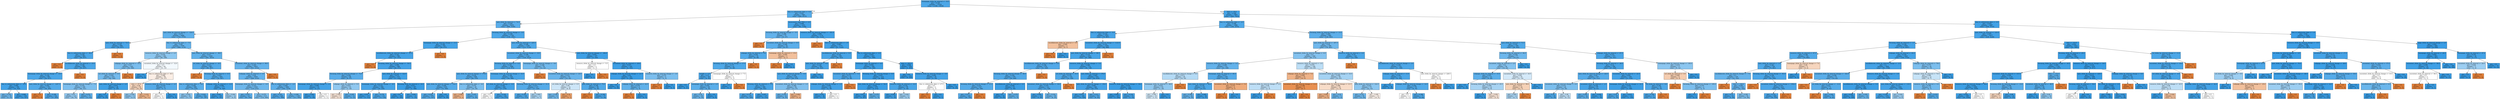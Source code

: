 digraph Tree {
node [shape=box, style="filled", color="black"] ;
0 [label="homepage_clicks_by_interval <= 19.5\ngini = 0.165\nsamples = 15324\nvalue = [1386, 13938]", fillcolor="#399de5e6"] ;
1 [label="due_vs_submission_date <= 0.5\ngini = 0.221\nsamples = 7461\nvalue = [946, 6515]", fillcolor="#399de5da"] ;
0 -> 1 [labeldistance=2.5, labelangle=45, headlabel="True"] ;
2 [label="quiz_clicks_by_interval <= 74.5\ngini = 0.244\nsamples = 6230\nvalue = [884, 5346]", fillcolor="#399de5d5"] ;
1 -> 2 ;
3 [label="quiz_clicks_by_interval_change <= -124.5\ngini = 0.271\nsamples = 4480\nvalue = [725, 3755]", fillcolor="#399de5ce"] ;
2 -> 3 ;
4 [label="quiz_clicks_by_interval <= 72.5\ngini = 0.155\nsamples = 696\nvalue = [59, 637]", fillcolor="#399de5e7"] ;
3 -> 4 ;
5 [label="due_vs_submission_date <= -84.0\ngini = 0.149\nsamples = 693\nvalue = [56, 637]", fillcolor="#399de5e9"] ;
4 -> 5 ;
6 [label="gini = 0.0\nsamples = 1\nvalue = [1, 0]", fillcolor="#e58139ff"] ;
5 -> 6 ;
7 [label="oucollaborate_clicks_by_interval <= 15.5\ngini = 0.146\nsamples = 692\nvalue = [55, 637]", fillcolor="#399de5e9"] ;
5 -> 7 ;
8 [label="homepage_clicks_by_interval_change <= -19.5\ngini = 0.144\nsamples = 691\nvalue = [54, 637]", fillcolor="#399de5e9"] ;
7 -> 8 ;
9 [label="due_vs_submission_date <= -12.5\ngini = 0.085\nsamples = 358\nvalue = [16, 342]", fillcolor="#399de5f3"] ;
8 -> 9 ;
10 [label="gini = 0.332\nsamples = 19\nvalue = [4, 15]", fillcolor="#399de5bb"] ;
9 -> 10 ;
11 [label="gini = 0.068\nsamples = 339\nvalue = [12, 327]", fillcolor="#399de5f6"] ;
9 -> 11 ;
12 [label="quiz_clicks_by_interval_change <= -1207.5\ngini = 0.202\nsamples = 333\nvalue = [38, 295]", fillcolor="#399de5de"] ;
8 -> 12 ;
13 [label="gini = 0.0\nsamples = 1\nvalue = [1, 0]", fillcolor="#e58139ff"] ;
12 -> 13 ;
14 [label="gini = 0.198\nsamples = 332\nvalue = [37, 295]", fillcolor="#399de5df"] ;
12 -> 14 ;
15 [label="gini = 0.0\nsamples = 1\nvalue = [1, 0]", fillcolor="#e58139ff"] ;
7 -> 15 ;
16 [label="gini = 0.0\nsamples = 3\nvalue = [3, 0]", fillcolor="#e58139ff"] ;
4 -> 16 ;
17 [label="due_vs_submission_date <= -7.5\ngini = 0.29\nsamples = 3784\nvalue = [666, 3118]", fillcolor="#399de5c9"] ;
3 -> 17 ;
18 [label="resource_clicks_by_interval_change <= 2.5\ngini = 0.419\nsamples = 284\nvalue = [85, 199]", fillcolor="#399de592"] ;
17 -> 18 ;
19 [label="subpage_clicks_by_interval <= 14.0\ngini = 0.37\nsamples = 220\nvalue = [54, 166]", fillcolor="#399de5ac"] ;
18 -> 19 ;
20 [label="url_clicks_by_interval <= 0.5\ngini = 0.352\nsamples = 215\nvalue = [49, 166]", fillcolor="#399de5b4"] ;
19 -> 20 ;
21 [label="homepage_clicks_by_interval_change <= -7.5\ngini = 0.379\nsamples = 189\nvalue = [48, 141]", fillcolor="#399de5a8"] ;
20 -> 21 ;
22 [label="gini = 0.43\nsamples = 115\nvalue = [36, 79]", fillcolor="#399de58b"] ;
21 -> 22 ;
23 [label="gini = 0.272\nsamples = 74\nvalue = [12, 62]", fillcolor="#399de5ce"] ;
21 -> 23 ;
24 [label="quiz_clicks_by_interval_change <= 2.5\ngini = 0.074\nsamples = 26\nvalue = [1, 25]", fillcolor="#399de5f5"] ;
20 -> 24 ;
25 [label="gini = 0.0\nsamples = 25\nvalue = [0, 25]", fillcolor="#399de5ff"] ;
24 -> 25 ;
26 [label="gini = 0.0\nsamples = 1\nvalue = [1, 0]", fillcolor="#e58139ff"] ;
24 -> 26 ;
27 [label="gini = 0.0\nsamples = 5\nvalue = [5, 0]", fillcolor="#e58139ff"] ;
19 -> 27 ;
28 [label="oucontent_clicks_by_interval_change <= -12.0\ngini = 0.5\nsamples = 64\nvalue = [31, 33]", fillcolor="#399de50f"] ;
18 -> 28 ;
29 [label="gini = 0.0\nsamples = 6\nvalue = [0, 6]", fillcolor="#399de5ff"] ;
28 -> 29 ;
30 [label="due_vs_submission_date <= -8.5\ngini = 0.498\nsamples = 58\nvalue = [31, 27]", fillcolor="#e5813921"] ;
28 -> 30 ;
31 [label="date <= 67.0\ngini = 0.48\nsamples = 50\nvalue = [30, 20]", fillcolor="#e5813955"] ;
30 -> 31 ;
32 [label="gini = 0.426\nsamples = 13\nvalue = [4, 9]", fillcolor="#399de58e"] ;
31 -> 32 ;
33 [label="gini = 0.418\nsamples = 37\nvalue = [26, 11]", fillcolor="#e5813993"] ;
31 -> 33 ;
34 [label="resource_clicks_by_interval_change <= 4.5\ngini = 0.219\nsamples = 8\nvalue = [1, 7]", fillcolor="#399de5db"] ;
30 -> 34 ;
35 [label="gini = 0.5\nsamples = 2\nvalue = [1, 1]", fillcolor="#e5813900"] ;
34 -> 35 ;
36 [label="gini = 0.0\nsamples = 6\nvalue = [0, 6]", fillcolor="#399de5ff"] ;
34 -> 36 ;
37 [label="quiz_clicks_by_interval_change <= -68.5\ngini = 0.277\nsamples = 3500\nvalue = [581, 2919]", fillcolor="#399de5cc"] ;
17 -> 37 ;
38 [label="url_clicks_by_interval_change <= -8.5\ngini = 0.211\nsamples = 667\nvalue = [80, 587]", fillcolor="#399de5dc"] ;
37 -> 38 ;
39 [label="gini = 0.0\nsamples = 2\nvalue = [2, 0]", fillcolor="#e58139ff"] ;
38 -> 39 ;
40 [label="forumng_clicks_by_interval <= 6.5\ngini = 0.207\nsamples = 665\nvalue = [78, 587]", fillcolor="#399de5dd"] ;
38 -> 40 ;
41 [label="due_vs_submission_date <= -6.5\ngini = 0.246\nsamples = 488\nvalue = [70, 418]", fillcolor="#399de5d4"] ;
40 -> 41 ;
42 [label="gini = 0.416\nsamples = 44\nvalue = [13, 31]", fillcolor="#399de594"] ;
41 -> 42 ;
43 [label="gini = 0.224\nsamples = 444\nvalue = [57, 387]", fillcolor="#399de5d9"] ;
41 -> 43 ;
44 [label="subpage_clicks_by_interval <= 13.5\ngini = 0.086\nsamples = 177\nvalue = [8, 169]", fillcolor="#399de5f3"] ;
40 -> 44 ;
45 [label="gini = 0.047\nsamples = 165\nvalue = [4, 161]", fillcolor="#399de5f9"] ;
44 -> 45 ;
46 [label="gini = 0.444\nsamples = 12\nvalue = [4, 8]", fillcolor="#399de57f"] ;
44 -> 46 ;
47 [label="oucontent_clicks_by_interval_change <= 99.5\ngini = 0.291\nsamples = 2833\nvalue = [501, 2332]", fillcolor="#399de5c8"] ;
37 -> 47 ;
48 [label="subpage_clicks_by_interval <= 3.5\ngini = 0.29\nsamples = 2830\nvalue = [498, 2332]", fillcolor="#399de5c9"] ;
47 -> 48 ;
49 [label="homepage_clicks_by_interval_change <= -6.5\ngini = 0.331\nsamples = 1030\nvalue = [216, 814]", fillcolor="#399de5bb"] ;
48 -> 49 ;
50 [label="gini = 0.257\nsamples = 417\nvalue = [63, 354]", fillcolor="#399de5d2"] ;
49 -> 50 ;
51 [label="gini = 0.375\nsamples = 613\nvalue = [153, 460]", fillcolor="#399de5aa"] ;
49 -> 51 ;
52 [label="due_vs_submission_date <= -2.5\ngini = 0.264\nsamples = 1800\nvalue = [282, 1518]", fillcolor="#399de5d0"] ;
48 -> 52 ;
53 [label="gini = 0.197\nsamples = 640\nvalue = [71, 569]", fillcolor="#399de5df"] ;
52 -> 53 ;
54 [label="gini = 0.298\nsamples = 1160\nvalue = [211, 949]", fillcolor="#399de5c6"] ;
52 -> 54 ;
55 [label="gini = 0.0\nsamples = 3\nvalue = [3, 0]", fillcolor="#e58139ff"] ;
47 -> 55 ;
56 [label="forumng_clicks_by_interval_change <= -3.5\ngini = 0.165\nsamples = 1750\nvalue = [159, 1591]", fillcolor="#399de5e6"] ;
2 -> 56 ;
57 [label="homepage_clicks_by_interval_change <= 13.5\ngini = 0.106\nsamples = 501\nvalue = [28, 473]", fillcolor="#399de5f0"] ;
56 -> 57 ;
58 [label="oucollaborate_clicks_by_interval_change <= -21.5\ngini = 0.102\nsamples = 500\nvalue = [27, 473]", fillcolor="#399de5f0"] ;
57 -> 58 ;
59 [label="gini = 0.0\nsamples = 1\nvalue = [1, 0]", fillcolor="#e58139ff"] ;
58 -> 59 ;
60 [label="forumng_clicks_by_interval_change <= -54.5\ngini = 0.099\nsamples = 499\nvalue = [26, 473]", fillcolor="#399de5f1"] ;
58 -> 60 ;
61 [label="forumng_clicks_by_interval_change <= -72.5\ngini = 0.236\nsamples = 66\nvalue = [9, 57]", fillcolor="#399de5d7"] ;
60 -> 61 ;
62 [label="homepage_clicks_by_interval_change <= 3.5\ngini = 0.089\nsamples = 43\nvalue = [2, 41]", fillcolor="#399de5f3"] ;
61 -> 62 ;
63 [label="gini = 0.048\nsamples = 41\nvalue = [1, 40]", fillcolor="#399de5f9"] ;
62 -> 63 ;
64 [label="gini = 0.5\nsamples = 2\nvalue = [1, 1]", fillcolor="#e5813900"] ;
62 -> 64 ;
65 [label="subpage_clicks_by_interval <= 5.5\ngini = 0.423\nsamples = 23\nvalue = [7, 16]", fillcolor="#399de58f"] ;
61 -> 65 ;
66 [label="gini = 0.494\nsamples = 9\nvalue = [5, 4]", fillcolor="#e5813933"] ;
65 -> 66 ;
67 [label="gini = 0.245\nsamples = 14\nvalue = [2, 12]", fillcolor="#399de5d4"] ;
65 -> 67 ;
68 [label="quiz_clicks_by_interval <= 122.5\ngini = 0.075\nsamples = 433\nvalue = [17, 416]", fillcolor="#399de5f5"] ;
60 -> 68 ;
69 [label="homepage_clicks_by_interval_change <= -8.5\ngini = 0.122\nsamples = 246\nvalue = [16, 230]", fillcolor="#399de5ed"] ;
68 -> 69 ;
70 [label="gini = 0.051\nsamples = 115\nvalue = [3, 112]", fillcolor="#399de5f8"] ;
69 -> 70 ;
71 [label="gini = 0.179\nsamples = 131\nvalue = [13, 118]", fillcolor="#399de5e3"] ;
69 -> 71 ;
72 [label="forumng_clicks_by_interval <= 10.5\ngini = 0.011\nsamples = 187\nvalue = [1, 186]", fillcolor="#399de5fe"] ;
68 -> 72 ;
73 [label="gini = 0.0\nsamples = 164\nvalue = [0, 164]", fillcolor="#399de5ff"] ;
72 -> 73 ;
74 [label="gini = 0.083\nsamples = 23\nvalue = [1, 22]", fillcolor="#399de5f3"] ;
72 -> 74 ;
75 [label="gini = 0.0\nsamples = 1\nvalue = [1, 0]", fillcolor="#e58139ff"] ;
57 -> 75 ;
76 [label="quiz_clicks_by_interval <= 225.5\ngini = 0.188\nsamples = 1249\nvalue = [131, 1118]", fillcolor="#399de5e1"] ;
56 -> 76 ;
77 [label="oucontent_clicks_by_interval_change <= 18.5\ngini = 0.199\nsamples = 1142\nvalue = [128, 1014]", fillcolor="#399de5df"] ;
76 -> 77 ;
78 [label="forumng_clicks_by_interval <= 0.5\ngini = 0.191\nsamples = 1088\nvalue = [116, 972]", fillcolor="#399de5e1"] ;
77 -> 78 ;
79 [label="quiz_clicks_by_interval_change <= 179.0\ngini = 0.218\nsamples = 658\nvalue = [82, 576]", fillcolor="#399de5db"] ;
78 -> 79 ;
80 [label="quiz_clicks_by_interval_change <= 154.5\ngini = 0.206\nsamples = 618\nvalue = [72, 546]", fillcolor="#399de5dd"] ;
79 -> 80 ;
81 [label="gini = 0.218\nsamples = 579\nvalue = [72, 507]", fillcolor="#399de5db"] ;
80 -> 81 ;
82 [label="gini = 0.0\nsamples = 39\nvalue = [0, 39]", fillcolor="#399de5ff"] ;
80 -> 82 ;
83 [label="due_vs_submission_date <= -4.0\ngini = 0.375\nsamples = 40\nvalue = [10, 30]", fillcolor="#399de5aa"] ;
79 -> 83 ;
84 [label="gini = 0.408\nsamples = 7\nvalue = [5, 2]", fillcolor="#e5813999"] ;
83 -> 84 ;
85 [label="gini = 0.257\nsamples = 33\nvalue = [5, 28]", fillcolor="#399de5d1"] ;
83 -> 85 ;
86 [label="homepage_clicks_by_interval_change <= 14.5\ngini = 0.146\nsamples = 430\nvalue = [34, 396]", fillcolor="#399de5e9"] ;
78 -> 86 ;
87 [label="url_clicks_by_interval_change <= -8.5\ngini = 0.109\nsamples = 293\nvalue = [17, 276]", fillcolor="#399de5ef"] ;
86 -> 87 ;
88 [label="gini = 0.5\nsamples = 2\nvalue = [1, 1]", fillcolor="#e5813900"] ;
87 -> 88 ;
89 [label="gini = 0.104\nsamples = 291\nvalue = [16, 275]", fillcolor="#399de5f0"] ;
87 -> 89 ;
90 [label="forumng_clicks_by_interval_change <= 31.5\ngini = 0.217\nsamples = 137\nvalue = [17, 120]", fillcolor="#399de5db"] ;
86 -> 90 ;
91 [label="gini = 0.185\nsamples = 126\nvalue = [13, 113]", fillcolor="#399de5e2"] ;
90 -> 91 ;
92 [label="gini = 0.463\nsamples = 11\nvalue = [4, 7]", fillcolor="#399de56d"] ;
90 -> 92 ;
93 [label="homepage_clicks_by_interval_change <= -9.0\ngini = 0.346\nsamples = 54\nvalue = [12, 42]", fillcolor="#399de5b6"] ;
77 -> 93 ;
94 [label="gini = 0.0\nsamples = 2\nvalue = [2, 0]", fillcolor="#e58139ff"] ;
93 -> 94 ;
95 [label="oucontent_clicks_by_interval_change <= 24.5\ngini = 0.311\nsamples = 52\nvalue = [10, 42]", fillcolor="#399de5c2"] ;
93 -> 95 ;
96 [label="url_clicks_by_interval_change <= 0.5\ngini = 0.49\nsamples = 14\nvalue = [6, 8]", fillcolor="#399de540"] ;
95 -> 96 ;
97 [label="gini = 0.346\nsamples = 9\nvalue = [2, 7]", fillcolor="#399de5b6"] ;
96 -> 97 ;
98 [label="gini = 0.32\nsamples = 5\nvalue = [4, 1]", fillcolor="#e58139bf"] ;
96 -> 98 ;
99 [label="quiz_clicks_by_interval <= 75.5\ngini = 0.188\nsamples = 38\nvalue = [4, 34]", fillcolor="#399de5e1"] ;
95 -> 99 ;
100 [label="gini = 0.0\nsamples = 1\nvalue = [1, 0]", fillcolor="#e58139ff"] ;
99 -> 100 ;
101 [label="gini = 0.149\nsamples = 37\nvalue = [3, 34]", fillcolor="#399de5e9"] ;
99 -> 101 ;
102 [label="quiz_clicks_by_interval_change <= -184.0\ngini = 0.055\nsamples = 107\nvalue = [3, 104]", fillcolor="#399de5f8"] ;
76 -> 102 ;
103 [label="resource_clicks_by_interval_change <= -5.5\ngini = 0.5\nsamples = 2\nvalue = [1, 1]", fillcolor="#e5813900"] ;
102 -> 103 ;
104 [label="gini = 0.0\nsamples = 1\nvalue = [0, 1]", fillcolor="#399de5ff"] ;
103 -> 104 ;
105 [label="gini = 0.0\nsamples = 1\nvalue = [1, 0]", fillcolor="#e58139ff"] ;
103 -> 105 ;
106 [label="oucontent_clicks_by_interval <= 29.0\ngini = 0.037\nsamples = 105\nvalue = [2, 103]", fillcolor="#399de5fa"] ;
102 -> 106 ;
107 [label="subpage_clicks_by_interval_change <= 21.5\ngini = 0.02\nsamples = 101\nvalue = [1, 100]", fillcolor="#399de5fc"] ;
106 -> 107 ;
108 [label="gini = 0.0\nsamples = 95\nvalue = [0, 95]", fillcolor="#399de5ff"] ;
107 -> 108 ;
109 [label="subpage_clicks_by_interval <= 22.5\ngini = 0.278\nsamples = 6\nvalue = [1, 5]", fillcolor="#399de5cc"] ;
107 -> 109 ;
110 [label="gini = 0.0\nsamples = 1\nvalue = [1, 0]", fillcolor="#e58139ff"] ;
109 -> 110 ;
111 [label="gini = 0.0\nsamples = 5\nvalue = [0, 5]", fillcolor="#399de5ff"] ;
109 -> 111 ;
112 [label="resource_clicks_by_interval_change <= -1.0\ngini = 0.375\nsamples = 4\nvalue = [1, 3]", fillcolor="#399de5aa"] ;
106 -> 112 ;
113 [label="gini = 0.0\nsamples = 1\nvalue = [1, 0]", fillcolor="#e58139ff"] ;
112 -> 113 ;
114 [label="gini = 0.0\nsamples = 3\nvalue = [0, 3]", fillcolor="#399de5ff"] ;
112 -> 114 ;
115 [label="assessment_type_TMA <= 0.5\ngini = 0.096\nsamples = 1231\nvalue = [62, 1169]", fillcolor="#399de5f1"] ;
1 -> 115 ;
116 [label="forumng_clicks_by_interval_change <= -5.5\ngini = 0.289\nsamples = 57\nvalue = [10, 47]", fillcolor="#399de5c9"] ;
115 -> 116 ;
117 [label="gini = 0.0\nsamples = 2\nvalue = [2, 0]", fillcolor="#e58139ff"] ;
116 -> 117 ;
118 [label="oucontent_clicks_by_interval_change <= 9.5\ngini = 0.249\nsamples = 55\nvalue = [8, 47]", fillcolor="#399de5d4"] ;
116 -> 118 ;
119 [label="subpage_clicks_by_interval <= 9.5\ngini = 0.204\nsamples = 52\nvalue = [6, 46]", fillcolor="#399de5de"] ;
118 -> 119 ;
120 [label="forumng_clicks_by_interval_change <= 17.5\ngini = 0.177\nsamples = 51\nvalue = [5, 46]", fillcolor="#399de5e3"] ;
119 -> 120 ;
121 [label="weight <= 4.5\ngini = 0.15\nsamples = 49\nvalue = [4, 45]", fillcolor="#399de5e8"] ;
120 -> 121 ;
122 [label="gini = 0.0\nsamples = 21\nvalue = [0, 21]", fillcolor="#399de5ff"] ;
121 -> 122 ;
123 [label="homepage_clicks_by_interval <= 2.5\ngini = 0.245\nsamples = 28\nvalue = [4, 24]", fillcolor="#399de5d4"] ;
121 -> 123 ;
124 [label="gini = 0.32\nsamples = 20\nvalue = [4, 16]", fillcolor="#399de5bf"] ;
123 -> 124 ;
125 [label="gini = 0.0\nsamples = 8\nvalue = [0, 8]", fillcolor="#399de5ff"] ;
123 -> 125 ;
126 [label="homepage_clicks_by_interval_change <= 7.5\ngini = 0.5\nsamples = 2\nvalue = [1, 1]", fillcolor="#e5813900"] ;
120 -> 126 ;
127 [label="gini = 0.0\nsamples = 1\nvalue = [0, 1]", fillcolor="#399de5ff"] ;
126 -> 127 ;
128 [label="gini = 0.0\nsamples = 1\nvalue = [1, 0]", fillcolor="#e58139ff"] ;
126 -> 128 ;
129 [label="gini = 0.0\nsamples = 1\nvalue = [1, 0]", fillcolor="#e58139ff"] ;
119 -> 129 ;
130 [label="homepage_clicks_by_interval <= 15.0\ngini = 0.444\nsamples = 3\nvalue = [2, 1]", fillcolor="#e581397f"] ;
118 -> 130 ;
131 [label="gini = 0.0\nsamples = 2\nvalue = [2, 0]", fillcolor="#e58139ff"] ;
130 -> 131 ;
132 [label="gini = 0.0\nsamples = 1\nvalue = [0, 1]", fillcolor="#399de5ff"] ;
130 -> 132 ;
133 [label="resource_clicks_by_interval_change <= -101.0\ngini = 0.085\nsamples = 1174\nvalue = [52, 1122]", fillcolor="#399de5f3"] ;
115 -> 133 ;
134 [label="gini = 0.0\nsamples = 1\nvalue = [1, 0]", fillcolor="#e58139ff"] ;
133 -> 134 ;
135 [label="due_vs_submission_date <= 1.5\ngini = 0.083\nsamples = 1173\nvalue = [51, 1122]", fillcolor="#399de5f3"] ;
133 -> 135 ;
136 [label="oucollaborate_clicks_by_interval <= 9.5\ngini = 0.132\nsamples = 563\nvalue = [40, 523]", fillcolor="#399de5eb"] ;
135 -> 136 ;
137 [label="quiz_clicks_by_interval <= 8.5\ngini = 0.129\nsamples = 562\nvalue = [39, 523]", fillcolor="#399de5ec"] ;
136 -> 137 ;
138 [label="quiz_clicks_by_interval_change <= -0.5\ngini = 0.169\nsamples = 418\nvalue = [39, 379]", fillcolor="#399de5e5"] ;
137 -> 138 ;
139 [label="forumng_clicks_by_interval <= 3.5\ngini = 0.131\nsamples = 368\nvalue = [26, 342]", fillcolor="#399de5ec"] ;
138 -> 139 ;
140 [label="gini = 0.172\nsamples = 231\nvalue = [22, 209]", fillcolor="#399de5e4"] ;
139 -> 140 ;
141 [label="gini = 0.057\nsamples = 137\nvalue = [4, 133]", fillcolor="#399de5f7"] ;
139 -> 141 ;
142 [label="oucontent_clicks_by_interval_change <= 1.0\ngini = 0.385\nsamples = 50\nvalue = [13, 37]", fillcolor="#399de5a5"] ;
138 -> 142 ;
143 [label="gini = 0.303\nsamples = 43\nvalue = [8, 35]", fillcolor="#399de5c5"] ;
142 -> 143 ;
144 [label="gini = 0.408\nsamples = 7\nvalue = [5, 2]", fillcolor="#e5813999"] ;
142 -> 144 ;
145 [label="gini = 0.0\nsamples = 144\nvalue = [0, 144]", fillcolor="#399de5ff"] ;
137 -> 145 ;
146 [label="gini = 0.0\nsamples = 1\nvalue = [1, 0]", fillcolor="#e58139ff"] ;
136 -> 146 ;
147 [label="due_vs_submission_date <= 4.5\ngini = 0.035\nsamples = 610\nvalue = [11, 599]", fillcolor="#399de5fa"] ;
135 -> 147 ;
148 [label="homepage_clicks_by_interval <= 4.5\ngini = 0.055\nsamples = 356\nvalue = [10, 346]", fillcolor="#399de5f8"] ;
147 -> 148 ;
149 [label="oucontent_clicks_by_interval <= 5.0\ngini = 0.172\nsamples = 42\nvalue = [4, 38]", fillcolor="#399de5e4"] ;
148 -> 149 ;
150 [label="subpage_clicks_by_interval_change <= 1.5\ngini = 0.095\nsamples = 40\nvalue = [2, 38]", fillcolor="#399de5f2"] ;
149 -> 150 ;
151 [label="gini = 0.051\nsamples = 38\nvalue = [1, 37]", fillcolor="#399de5f8"] ;
150 -> 151 ;
152 [label="gini = 0.5\nsamples = 2\nvalue = [1, 1]", fillcolor="#e5813900"] ;
150 -> 152 ;
153 [label="gini = 0.0\nsamples = 2\nvalue = [2, 0]", fillcolor="#e58139ff"] ;
149 -> 153 ;
154 [label="forumng_clicks_by_interval_change <= 9.5\ngini = 0.037\nsamples = 314\nvalue = [6, 308]", fillcolor="#399de5fa"] ;
148 -> 154 ;
155 [label="quiz_clicks_by_interval_change <= 52.0\ngini = 0.022\nsamples = 275\nvalue = [3, 272]", fillcolor="#399de5fc"] ;
154 -> 155 ;
156 [label="gini = 0.015\nsamples = 269\nvalue = [2, 267]", fillcolor="#399de5fd"] ;
155 -> 156 ;
157 [label="gini = 0.278\nsamples = 6\nvalue = [1, 5]", fillcolor="#399de5cc"] ;
155 -> 157 ;
158 [label="resource_clicks_by_interval <= 10.5\ngini = 0.142\nsamples = 39\nvalue = [3, 36]", fillcolor="#399de5ea"] ;
154 -> 158 ;
159 [label="gini = 0.059\nsamples = 33\nvalue = [1, 32]", fillcolor="#399de5f7"] ;
158 -> 159 ;
160 [label="gini = 0.444\nsamples = 6\nvalue = [2, 4]", fillcolor="#399de57f"] ;
158 -> 160 ;
161 [label="date <= 203.5\ngini = 0.008\nsamples = 254\nvalue = [1, 253]", fillcolor="#399de5fe"] ;
147 -> 161 ;
162 [label="gini = 0.0\nsamples = 234\nvalue = [0, 234]", fillcolor="#399de5ff"] ;
161 -> 162 ;
163 [label="resource_clicks_by_interval_change <= -5.5\ngini = 0.095\nsamples = 20\nvalue = [1, 19]", fillcolor="#399de5f2"] ;
161 -> 163 ;
164 [label="due_vs_submission_date <= 27.5\ngini = 0.5\nsamples = 2\nvalue = [1, 1]", fillcolor="#e5813900"] ;
163 -> 164 ;
165 [label="gini = 0.0\nsamples = 1\nvalue = [1, 0]", fillcolor="#e58139ff"] ;
164 -> 165 ;
166 [label="gini = 0.0\nsamples = 1\nvalue = [0, 1]", fillcolor="#399de5ff"] ;
164 -> 166 ;
167 [label="gini = 0.0\nsamples = 18\nvalue = [0, 18]", fillcolor="#399de5ff"] ;
163 -> 167 ;
168 [label="date <= 25.0\ngini = 0.106\nsamples = 7863\nvalue = [440, 7423]", fillcolor="#399de5f0"] ;
0 -> 168 [labeldistance=2.5, labelangle=-45, headlabel="False"] ;
169 [label="due_vs_submission_date <= -2.5\ngini = 0.188\nsamples = 1866\nvalue = [196, 1670]", fillcolor="#399de5e1"] ;
168 -> 169 ;
170 [label="due_vs_submission_date <= -5.5\ngini = 0.124\nsamples = 1057\nvalue = [70, 987]", fillcolor="#399de5ed"] ;
169 -> 170 ;
171 [label="oucollaborate_clicks_by_interval <= 3.0\ngini = 0.444\nsamples = 3\nvalue = [2, 1]", fillcolor="#e581397f"] ;
170 -> 171 ;
172 [label="gini = 0.0\nsamples = 2\nvalue = [2, 0]", fillcolor="#e58139ff"] ;
171 -> 172 ;
173 [label="gini = 0.0\nsamples = 1\nvalue = [0, 1]", fillcolor="#399de5ff"] ;
171 -> 173 ;
174 [label="oucontent_clicks_by_interval_change <= 1123.5\ngini = 0.121\nsamples = 1054\nvalue = [68, 986]", fillcolor="#399de5ed"] ;
170 -> 174 ;
175 [label="quiz_clicks_by_interval_change <= 86.5\ngini = 0.119\nsamples = 1053\nvalue = [67, 986]", fillcolor="#399de5ee"] ;
174 -> 175 ;
176 [label="oucollaborate_clicks_by_interval_change <= 6.5\ngini = 0.198\nsamples = 279\nvalue = [31, 248]", fillcolor="#399de5df"] ;
175 -> 176 ;
177 [label="forumng_clicks_by_interval_change <= 58.5\ngini = 0.193\nsamples = 278\nvalue = [30, 248]", fillcolor="#399de5e0"] ;
176 -> 177 ;
178 [label="forumng_clicks_by_interval_change <= 57.5\ngini = 0.223\nsamples = 227\nvalue = [29, 198]", fillcolor="#399de5da"] ;
177 -> 178 ;
179 [label="gini = 0.217\nsamples = 226\nvalue = [28, 198]", fillcolor="#399de5db"] ;
178 -> 179 ;
180 [label="gini = 0.0\nsamples = 1\nvalue = [1, 0]", fillcolor="#e58139ff"] ;
178 -> 180 ;
181 [label="oucollaborate_clicks_by_interval <= 0.5\ngini = 0.038\nsamples = 51\nvalue = [1, 50]", fillcolor="#399de5fa"] ;
177 -> 181 ;
182 [label="gini = 0.0\nsamples = 45\nvalue = [0, 45]", fillcolor="#399de5ff"] ;
181 -> 182 ;
183 [label="gini = 0.278\nsamples = 6\nvalue = [1, 5]", fillcolor="#399de5cc"] ;
181 -> 183 ;
184 [label="gini = 0.0\nsamples = 1\nvalue = [1, 0]", fillcolor="#e58139ff"] ;
176 -> 184 ;
185 [label="resource_clicks_by_interval_change <= 3.5\ngini = 0.089\nsamples = 774\nvalue = [36, 738]", fillcolor="#399de5f3"] ;
175 -> 185 ;
186 [label="url_clicks_by_interval <= 10.5\ngini = 0.178\nsamples = 142\nvalue = [14, 128]", fillcolor="#399de5e3"] ;
185 -> 186 ;
187 [label="oucontent_clicks_by_interval_change <= 36.0\ngini = 0.167\nsamples = 141\nvalue = [13, 128]", fillcolor="#399de5e5"] ;
186 -> 187 ;
188 [label="gini = 0.092\nsamples = 103\nvalue = [5, 98]", fillcolor="#399de5f2"] ;
187 -> 188 ;
189 [label="gini = 0.332\nsamples = 38\nvalue = [8, 30]", fillcolor="#399de5bb"] ;
187 -> 189 ;
190 [label="gini = 0.0\nsamples = 1\nvalue = [1, 0]", fillcolor="#e58139ff"] ;
186 -> 190 ;
191 [label="quiz_clicks_by_interval <= 176.5\ngini = 0.067\nsamples = 632\nvalue = [22, 610]", fillcolor="#399de5f6"] ;
185 -> 191 ;
192 [label="quiz_clicks_by_interval_change <= 159.5\ngini = 0.097\nsamples = 390\nvalue = [20, 370]", fillcolor="#399de5f1"] ;
191 -> 192 ;
193 [label="gini = 0.079\nsamples = 340\nvalue = [14, 326]", fillcolor="#399de5f4"] ;
192 -> 193 ;
194 [label="gini = 0.211\nsamples = 50\nvalue = [6, 44]", fillcolor="#399de5dc"] ;
192 -> 194 ;
195 [label="resource_clicks_by_interval_change <= 36.0\ngini = 0.016\nsamples = 242\nvalue = [2, 240]", fillcolor="#399de5fd"] ;
191 -> 195 ;
196 [label="gini = 0.009\nsamples = 227\nvalue = [1, 226]", fillcolor="#399de5fe"] ;
195 -> 196 ;
197 [label="gini = 0.124\nsamples = 15\nvalue = [1, 14]", fillcolor="#399de5ed"] ;
195 -> 197 ;
198 [label="gini = 0.0\nsamples = 1\nvalue = [1, 0]", fillcolor="#e58139ff"] ;
174 -> 198 ;
199 [label="forumng_clicks_by_interval_change <= 13.5\ngini = 0.263\nsamples = 809\nvalue = [126, 683]", fillcolor="#399de5d0"] ;
169 -> 199 ;
200 [label="quiz_clicks_by_interval <= 167.5\ngini = 0.34\nsamples = 359\nvalue = [78, 281]", fillcolor="#399de5b8"] ;
199 -> 200 ;
201 [label="oucontent_clicks_by_interval_change <= 6.5\ngini = 0.4\nsamples = 239\nvalue = [66, 173]", fillcolor="#399de59e"] ;
200 -> 201 ;
202 [label="resource_clicks_by_interval_change <= 3.5\ngini = 0.289\nsamples = 131\nvalue = [23, 108]", fillcolor="#399de5c9"] ;
201 -> 202 ;
203 [label="oucollaborate_clicks_by_interval_change <= 0.5\ngini = 0.473\nsamples = 26\nvalue = [10, 16]", fillcolor="#399de560"] ;
202 -> 203 ;
204 [label="homepage_clicks_by_interval <= 26.0\ngini = 0.423\nsamples = 23\nvalue = [7, 16]", fillcolor="#399de58f"] ;
203 -> 204 ;
205 [label="gini = 0.492\nsamples = 16\nvalue = [7, 9]", fillcolor="#399de539"] ;
204 -> 205 ;
206 [label="gini = 0.0\nsamples = 7\nvalue = [0, 7]", fillcolor="#399de5ff"] ;
204 -> 206 ;
207 [label="gini = 0.0\nsamples = 3\nvalue = [3, 0]", fillcolor="#e58139ff"] ;
203 -> 207 ;
208 [label="homepage_clicks_by_interval <= 65.5\ngini = 0.217\nsamples = 105\nvalue = [13, 92]", fillcolor="#399de5db"] ;
202 -> 208 ;
209 [label="quiz_clicks_by_interval <= 80.0\ngini = 0.178\nsamples = 101\nvalue = [10, 91]", fillcolor="#399de5e3"] ;
208 -> 209 ;
210 [label="gini = 0.308\nsamples = 42\nvalue = [8, 34]", fillcolor="#399de5c3"] ;
209 -> 210 ;
211 [label="gini = 0.065\nsamples = 59\nvalue = [2, 57]", fillcolor="#399de5f6"] ;
209 -> 211 ;
212 [label="oucontent_clicks_by_interval_change <= 5.0\ngini = 0.375\nsamples = 4\nvalue = [3, 1]", fillcolor="#e58139aa"] ;
208 -> 212 ;
213 [label="gini = 0.0\nsamples = 3\nvalue = [3, 0]", fillcolor="#e58139ff"] ;
212 -> 213 ;
214 [label="gini = 0.0\nsamples = 1\nvalue = [0, 1]", fillcolor="#399de5ff"] ;
212 -> 214 ;
215 [label="resource_clicks_by_interval <= 3.5\ngini = 0.479\nsamples = 108\nvalue = [43, 65]", fillcolor="#399de556"] ;
201 -> 215 ;
216 [label="subpage_clicks_by_interval <= 7.0\ngini = 0.408\nsamples = 14\nvalue = [10, 4]", fillcolor="#e5813999"] ;
215 -> 216 ;
217 [label="resource_clicks_by_interval_change <= 2.5\ngini = 0.48\nsamples = 5\nvalue = [2, 3]", fillcolor="#399de555"] ;
216 -> 217 ;
218 [label="gini = 0.0\nsamples = 3\nvalue = [0, 3]", fillcolor="#399de5ff"] ;
217 -> 218 ;
219 [label="gini = 0.0\nsamples = 2\nvalue = [2, 0]", fillcolor="#e58139ff"] ;
217 -> 219 ;
220 [label="oucontent_clicks_by_interval_change <= 11.0\ngini = 0.198\nsamples = 9\nvalue = [8, 1]", fillcolor="#e58139df"] ;
216 -> 220 ;
221 [label="gini = 0.0\nsamples = 1\nvalue = [0, 1]", fillcolor="#399de5ff"] ;
220 -> 221 ;
222 [label="gini = 0.0\nsamples = 8\nvalue = [8, 0]", fillcolor="#e58139ff"] ;
220 -> 222 ;
223 [label="oucontent_clicks_by_interval_change <= 10.5\ngini = 0.456\nsamples = 94\nvalue = [33, 61]", fillcolor="#399de575"] ;
215 -> 223 ;
224 [label="subpage_clicks_by_interval_change <= 21.5\ngini = 0.488\nsamples = 19\nvalue = [11, 8]", fillcolor="#e5813946"] ;
223 -> 224 ;
225 [label="gini = 0.408\nsamples = 14\nvalue = [10, 4]", fillcolor="#e5813999"] ;
224 -> 225 ;
226 [label="gini = 0.32\nsamples = 5\nvalue = [1, 4]", fillcolor="#399de5bf"] ;
224 -> 226 ;
227 [label="quiz_clicks_by_interval <= 122.5\ngini = 0.415\nsamples = 75\nvalue = [22, 53]", fillcolor="#399de595"] ;
223 -> 227 ;
228 [label="gini = 0.337\nsamples = 56\nvalue = [12, 44]", fillcolor="#399de5b9"] ;
227 -> 228 ;
229 [label="gini = 0.499\nsamples = 19\nvalue = [10, 9]", fillcolor="#e5813919"] ;
227 -> 229 ;
230 [label="resource_clicks_by_interval <= 0.5\ngini = 0.18\nsamples = 120\nvalue = [12, 108]", fillcolor="#399de5e3"] ;
200 -> 230 ;
231 [label="gini = 0.0\nsamples = 1\nvalue = [1, 0]", fillcolor="#e58139ff"] ;
230 -> 231 ;
232 [label="oucollaborate_clicks_by_interval_change <= 3.5\ngini = 0.168\nsamples = 119\nvalue = [11, 108]", fillcolor="#399de5e5"] ;
230 -> 232 ;
233 [label="subpage_clicks_by_interval <= 13.5\ngini = 0.144\nsamples = 115\nvalue = [9, 106]", fillcolor="#399de5e9"] ;
232 -> 233 ;
234 [label="gini = 0.0\nsamples = 36\nvalue = [0, 36]", fillcolor="#399de5ff"] ;
233 -> 234 ;
235 [label="subpage_clicks_by_interval_change <= 14.5\ngini = 0.202\nsamples = 79\nvalue = [9, 70]", fillcolor="#399de5de"] ;
233 -> 235 ;
236 [label="gini = 0.5\nsamples = 2\nvalue = [1, 1]", fillcolor="#e5813900"] ;
235 -> 236 ;
237 [label="gini = 0.186\nsamples = 77\nvalue = [8, 69]", fillcolor="#399de5e1"] ;
235 -> 237 ;
238 [label="quiz_clicks_by_interval_change <= 228.5\ngini = 0.5\nsamples = 4\nvalue = [2, 2]", fillcolor="#e5813900"] ;
232 -> 238 ;
239 [label="gini = 0.0\nsamples = 2\nvalue = [2, 0]", fillcolor="#e58139ff"] ;
238 -> 239 ;
240 [label="gini = 0.0\nsamples = 2\nvalue = [0, 2]", fillcolor="#399de5ff"] ;
238 -> 240 ;
241 [label="quiz_clicks_by_interval <= 71.5\ngini = 0.191\nsamples = 450\nvalue = [48, 402]", fillcolor="#399de5e1"] ;
199 -> 241 ;
242 [label="forumng_clicks_by_interval <= 94.5\ngini = 0.329\nsamples = 77\nvalue = [16, 61]", fillcolor="#399de5bc"] ;
241 -> 242 ;
243 [label="oucontent_clicks_by_interval <= 2.5\ngini = 0.4\nsamples = 58\nvalue = [16, 42]", fillcolor="#399de59e"] ;
242 -> 243 ;
244 [label="subpage_clicks_by_interval <= 15.5\ngini = 0.257\nsamples = 33\nvalue = [5, 28]", fillcolor="#399de5d1"] ;
243 -> 244 ;
245 [label="gini = 0.0\nsamples = 19\nvalue = [0, 19]", fillcolor="#399de5ff"] ;
244 -> 245 ;
246 [label="forumng_clicks_by_interval_change <= 25.5\ngini = 0.459\nsamples = 14\nvalue = [5, 9]", fillcolor="#399de571"] ;
244 -> 246 ;
247 [label="gini = 0.0\nsamples = 5\nvalue = [0, 5]", fillcolor="#399de5ff"] ;
246 -> 247 ;
248 [label="gini = 0.494\nsamples = 9\nvalue = [5, 4]", fillcolor="#e5813933"] ;
246 -> 248 ;
249 [label="oucontent_clicks_by_interval <= 16.5\ngini = 0.493\nsamples = 25\nvalue = [11, 14]", fillcolor="#399de537"] ;
243 -> 249 ;
250 [label="quiz_clicks_by_interval <= 56.0\ngini = 0.475\nsamples = 18\nvalue = [11, 7]", fillcolor="#e581395d"] ;
249 -> 250 ;
251 [label="gini = 0.463\nsamples = 11\nvalue = [4, 7]", fillcolor="#399de56d"] ;
250 -> 251 ;
252 [label="gini = 0.0\nsamples = 7\nvalue = [7, 0]", fillcolor="#e58139ff"] ;
250 -> 252 ;
253 [label="gini = 0.0\nsamples = 7\nvalue = [0, 7]", fillcolor="#399de5ff"] ;
249 -> 253 ;
254 [label="gini = 0.0\nsamples = 19\nvalue = [0, 19]", fillcolor="#399de5ff"] ;
242 -> 254 ;
255 [label="subpage_clicks_by_interval <= 67.5\ngini = 0.157\nsamples = 373\nvalue = [32, 341]", fillcolor="#399de5e7"] ;
241 -> 255 ;
256 [label="forumng_clicks_by_interval <= 29.5\ngini = 0.14\nsamples = 356\nvalue = [27, 329]", fillcolor="#399de5ea"] ;
255 -> 256 ;
257 [label="quiz_clicks_by_interval_change <= 120.5\ngini = 0.22\nsamples = 127\nvalue = [16, 111]", fillcolor="#399de5da"] ;
256 -> 257 ;
258 [label="oucontent_clicks_by_interval_change <= 9.5\ngini = 0.375\nsamples = 40\nvalue = [10, 30]", fillcolor="#399de5aa"] ;
257 -> 258 ;
259 [label="gini = 0.18\nsamples = 20\nvalue = [2, 18]", fillcolor="#399de5e3"] ;
258 -> 259 ;
260 [label="gini = 0.48\nsamples = 20\nvalue = [8, 12]", fillcolor="#399de555"] ;
258 -> 260 ;
261 [label="oucontent_clicks_by_interval <= 2.5\ngini = 0.128\nsamples = 87\nvalue = [6, 81]", fillcolor="#399de5ec"] ;
257 -> 261 ;
262 [label="gini = 0.264\nsamples = 32\nvalue = [5, 27]", fillcolor="#399de5d0"] ;
261 -> 262 ;
263 [label="gini = 0.036\nsamples = 55\nvalue = [1, 54]", fillcolor="#399de5fa"] ;
261 -> 263 ;
264 [label="oucontent_clicks_by_interval <= 22.5\ngini = 0.091\nsamples = 229\nvalue = [11, 218]", fillcolor="#399de5f2"] ;
256 -> 264 ;
265 [label="homepage_clicks_by_interval_change <= 31.5\ngini = 0.039\nsamples = 151\nvalue = [3, 148]", fillcolor="#399de5fa"] ;
264 -> 265 ;
266 [label="gini = 0.18\nsamples = 20\nvalue = [2, 18]", fillcolor="#399de5e3"] ;
265 -> 266 ;
267 [label="gini = 0.015\nsamples = 131\nvalue = [1, 130]", fillcolor="#399de5fd"] ;
265 -> 267 ;
268 [label="url_clicks_by_interval <= 9.0\ngini = 0.184\nsamples = 78\nvalue = [8, 70]", fillcolor="#399de5e2"] ;
264 -> 268 ;
269 [label="gini = 0.165\nsamples = 77\nvalue = [7, 70]", fillcolor="#399de5e6"] ;
268 -> 269 ;
270 [label="gini = 0.0\nsamples = 1\nvalue = [1, 0]", fillcolor="#e58139ff"] ;
268 -> 270 ;
271 [label="homepage_clicks_by_interval_change <= 145.5\ngini = 0.415\nsamples = 17\nvalue = [5, 12]", fillcolor="#399de595"] ;
255 -> 271 ;
272 [label="url_clicks_by_interval <= 3.5\ngini = 0.469\nsamples = 8\nvalue = [5, 3]", fillcolor="#e5813966"] ;
271 -> 272 ;
273 [label="gini = 0.0\nsamples = 4\nvalue = [4, 0]", fillcolor="#e58139ff"] ;
272 -> 273 ;
274 [label="forumng_clicks_by_interval_change <= 105.0\ngini = 0.375\nsamples = 4\nvalue = [1, 3]", fillcolor="#399de5aa"] ;
272 -> 274 ;
275 [label="gini = 0.0\nsamples = 3\nvalue = [0, 3]", fillcolor="#399de5ff"] ;
274 -> 275 ;
276 [label="gini = 0.0\nsamples = 1\nvalue = [1, 0]", fillcolor="#e58139ff"] ;
274 -> 276 ;
277 [label="gini = 0.0\nsamples = 9\nvalue = [0, 9]", fillcolor="#399de5ff"] ;
271 -> 277 ;
278 [label="due_vs_submission_date <= 0.5\ngini = 0.078\nsamples = 5997\nvalue = [244, 5753]", fillcolor="#399de5f4"] ;
168 -> 278 ;
279 [label="quiz_clicks_by_interval <= 123.5\ngini = 0.097\nsamples = 4477\nvalue = [229, 4248]", fillcolor="#399de5f1"] ;
278 -> 279 ;
280 [label="forumng_clicks_by_interval <= 1.5\ngini = 0.129\nsamples = 2565\nvalue = [178, 2387]", fillcolor="#399de5ec"] ;
279 -> 280 ;
281 [label="resource_clicks_by_interval <= 97.5\ngini = 0.188\nsamples = 741\nvalue = [78, 663]", fillcolor="#399de5e1"] ;
280 -> 281 ;
282 [label="quiz_clicks_by_interval <= 1.5\ngini = 0.183\nsamples = 736\nvalue = [75, 661]", fillcolor="#399de5e2"] ;
281 -> 282 ;
283 [label="oucollaborate_clicks_by_interval_change <= -7.5\ngini = 0.3\nsamples = 125\nvalue = [23, 102]", fillcolor="#399de5c5"] ;
282 -> 283 ;
284 [label="gini = 0.0\nsamples = 2\nvalue = [2, 0]", fillcolor="#e58139ff"] ;
283 -> 284 ;
285 [label="date <= 144.0\ngini = 0.283\nsamples = 123\nvalue = [21, 102]", fillcolor="#399de5ca"] ;
283 -> 285 ;
286 [label="gini = 0.15\nsamples = 61\nvalue = [5, 56]", fillcolor="#399de5e8"] ;
285 -> 286 ;
287 [label="gini = 0.383\nsamples = 62\nvalue = [16, 46]", fillcolor="#399de5a6"] ;
285 -> 287 ;
288 [label="forumng_clicks_by_interval_change <= -81.0\ngini = 0.156\nsamples = 611\nvalue = [52, 559]", fillcolor="#399de5e7"] ;
282 -> 288 ;
289 [label="gini = 0.0\nsamples = 1\nvalue = [1, 0]", fillcolor="#e58139ff"] ;
288 -> 289 ;
290 [label="oucontent_clicks_by_interval_change <= 1302.0\ngini = 0.153\nsamples = 610\nvalue = [51, 559]", fillcolor="#399de5e8"] ;
288 -> 290 ;
291 [label="gini = 0.151\nsamples = 609\nvalue = [50, 559]", fillcolor="#399de5e8"] ;
290 -> 291 ;
292 [label="gini = 0.0\nsamples = 1\nvalue = [1, 0]", fillcolor="#e58139ff"] ;
290 -> 292 ;
293 [label="homepage_clicks_by_interval_change <= 7.0\ngini = 0.48\nsamples = 5\nvalue = [3, 2]", fillcolor="#e5813955"] ;
281 -> 293 ;
294 [label="gini = 0.0\nsamples = 2\nvalue = [0, 2]", fillcolor="#399de5ff"] ;
293 -> 294 ;
295 [label="gini = 0.0\nsamples = 3\nvalue = [3, 0]", fillcolor="#e58139ff"] ;
293 -> 295 ;
296 [label="subpage_clicks_by_interval <= 63.5\ngini = 0.104\nsamples = 1824\nvalue = [100, 1724]", fillcolor="#399de5f0"] ;
280 -> 296 ;
297 [label="oucollaborate_clicks_by_interval_change <= -2.5\ngini = 0.1\nsamples = 1804\nvalue = [95, 1709]", fillcolor="#399de5f1"] ;
296 -> 297 ;
298 [label="oucontent_clicks_by_interval_change <= -324.5\ngini = 0.239\nsamples = 72\nvalue = [10, 62]", fillcolor="#399de5d6"] ;
297 -> 298 ;
299 [label="gini = 0.0\nsamples = 1\nvalue = [1, 0]", fillcolor="#e58139ff"] ;
298 -> 299 ;
300 [label="url_clicks_by_interval_change <= -13.0\ngini = 0.221\nsamples = 71\nvalue = [9, 62]", fillcolor="#399de5da"] ;
298 -> 300 ;
301 [label="gini = 0.0\nsamples = 1\nvalue = [1, 0]", fillcolor="#e58139ff"] ;
300 -> 301 ;
302 [label="gini = 0.202\nsamples = 70\nvalue = [8, 62]", fillcolor="#399de5de"] ;
300 -> 302 ;
303 [label="resource_clicks_by_interval_change <= -3.5\ngini = 0.093\nsamples = 1732\nvalue = [85, 1647]", fillcolor="#399de5f2"] ;
297 -> 303 ;
304 [label="oucollaborate_clicks_by_interval_change <= 5.5\ngini = 0.038\nsamples = 468\nvalue = [9, 459]", fillcolor="#399de5fa"] ;
303 -> 304 ;
305 [label="gini = 0.026\nsamples = 452\nvalue = [6, 446]", fillcolor="#399de5fc"] ;
304 -> 305 ;
306 [label="gini = 0.305\nsamples = 16\nvalue = [3, 13]", fillcolor="#399de5c4"] ;
304 -> 306 ;
307 [label="quiz_clicks_by_interval_change <= 119.5\ngini = 0.113\nsamples = 1264\nvalue = [76, 1188]", fillcolor="#399de5ef"] ;
303 -> 307 ;
308 [label="gini = 0.108\nsamples = 1252\nvalue = [72, 1180]", fillcolor="#399de5ef"] ;
307 -> 308 ;
309 [label="gini = 0.444\nsamples = 12\nvalue = [4, 8]", fillcolor="#399de57f"] ;
307 -> 309 ;
310 [label="subpage_clicks_by_interval <= 78.0\ngini = 0.375\nsamples = 20\nvalue = [5, 15]", fillcolor="#399de5aa"] ;
296 -> 310 ;
311 [label="subpage_clicks_by_interval <= 74.5\ngini = 0.486\nsamples = 12\nvalue = [5, 7]", fillcolor="#399de549"] ;
310 -> 311 ;
312 [label="resource_clicks_by_interval <= 6.5\ngini = 0.346\nsamples = 9\nvalue = [2, 7]", fillcolor="#399de5b6"] ;
311 -> 312 ;
313 [label="gini = 0.0\nsamples = 1\nvalue = [1, 0]", fillcolor="#e58139ff"] ;
312 -> 313 ;
314 [label="gini = 0.219\nsamples = 8\nvalue = [1, 7]", fillcolor="#399de5db"] ;
312 -> 314 ;
315 [label="gini = 0.0\nsamples = 3\nvalue = [3, 0]", fillcolor="#e58139ff"] ;
311 -> 315 ;
316 [label="gini = 0.0\nsamples = 8\nvalue = [0, 8]", fillcolor="#399de5ff"] ;
310 -> 316 ;
317 [label="date <= 210.5\ngini = 0.052\nsamples = 1912\nvalue = [51, 1861]", fillcolor="#399de5f8"] ;
279 -> 317 ;
318 [label="forumng_clicks_by_interval <= 25.5\ngini = 0.046\nsamples = 1821\nvalue = [43, 1778]", fillcolor="#399de5f9"] ;
317 -> 318 ;
319 [label="forumng_clicks_by_interval_change <= 18.5\ngini = 0.064\nsamples = 1145\nvalue = [38, 1107]", fillcolor="#399de5f6"] ;
318 -> 319 ;
320 [label="oucontent_clicks_by_interval <= 315.5\ngini = 0.059\nsamples = 1118\nvalue = [34, 1084]", fillcolor="#399de5f7"] ;
319 -> 320 ;
321 [label="resource_clicks_by_interval_change <= 98.0\ngini = 0.054\nsamples = 1089\nvalue = [30, 1059]", fillcolor="#399de5f8"] ;
320 -> 321 ;
322 [label="gini = 0.052\nsamples = 1087\nvalue = [29, 1058]", fillcolor="#399de5f8"] ;
321 -> 322 ;
323 [label="gini = 0.5\nsamples = 2\nvalue = [1, 1]", fillcolor="#e5813900"] ;
321 -> 323 ;
324 [label="forumng_clicks_by_interval_change <= -13.0\ngini = 0.238\nsamples = 29\nvalue = [4, 25]", fillcolor="#399de5d6"] ;
320 -> 324 ;
325 [label="gini = 0.48\nsamples = 5\nvalue = [3, 2]", fillcolor="#e5813955"] ;
324 -> 325 ;
326 [label="gini = 0.08\nsamples = 24\nvalue = [1, 23]", fillcolor="#399de5f4"] ;
324 -> 326 ;
327 [label="date <= 175.5\ngini = 0.252\nsamples = 27\nvalue = [4, 23]", fillcolor="#399de5d3"] ;
319 -> 327 ;
328 [label="oucontent_clicks_by_interval <= 40.5\ngini = 0.204\nsamples = 26\nvalue = [3, 23]", fillcolor="#399de5de"] ;
327 -> 328 ;
329 [label="gini = 0.0\nsamples = 16\nvalue = [0, 16]", fillcolor="#399de5ff"] ;
328 -> 329 ;
330 [label="gini = 0.42\nsamples = 10\nvalue = [3, 7]", fillcolor="#399de592"] ;
328 -> 330 ;
331 [label="gini = 0.0\nsamples = 1\nvalue = [1, 0]", fillcolor="#e58139ff"] ;
327 -> 331 ;
332 [label="resource_clicks_by_interval_change <= 34.5\ngini = 0.015\nsamples = 676\nvalue = [5, 671]", fillcolor="#399de5fd"] ;
318 -> 332 ;
333 [label="quiz_clicks_by_interval <= 129.5\ngini = 0.012\nsamples = 658\nvalue = [4, 654]", fillcolor="#399de5fd"] ;
332 -> 333 ;
334 [label="forumng_clicks_by_interval <= 36.0\ngini = 0.074\nsamples = 26\nvalue = [1, 25]", fillcolor="#399de5f5"] ;
333 -> 334 ;
335 [label="gini = 0.5\nsamples = 2\nvalue = [1, 1]", fillcolor="#e5813900"] ;
334 -> 335 ;
336 [label="gini = 0.0\nsamples = 24\nvalue = [0, 24]", fillcolor="#399de5ff"] ;
334 -> 336 ;
337 [label="url_clicks_by_interval <= 3.5\ngini = 0.009\nsamples = 632\nvalue = [3, 629]", fillcolor="#399de5fe"] ;
333 -> 337 ;
338 [label="gini = 0.004\nsamples = 542\nvalue = [1, 541]", fillcolor="#399de5ff"] ;
337 -> 338 ;
339 [label="gini = 0.043\nsamples = 90\nvalue = [2, 88]", fillcolor="#399de5f9"] ;
337 -> 339 ;
340 [label="subpage_clicks_by_interval_change <= 9.5\ngini = 0.105\nsamples = 18\nvalue = [1, 17]", fillcolor="#399de5f0"] ;
332 -> 340 ;
341 [label="gini = 0.0\nsamples = 1\nvalue = [1, 0]", fillcolor="#e58139ff"] ;
340 -> 341 ;
342 [label="gini = 0.0\nsamples = 17\nvalue = [0, 17]", fillcolor="#399de5ff"] ;
340 -> 342 ;
343 [label="url_clicks_by_interval_change <= 11.0\ngini = 0.16\nsamples = 91\nvalue = [8, 83]", fillcolor="#399de5e6"] ;
317 -> 343 ;
344 [label="oucontent_clicks_by_interval_change <= 35.0\ngini = 0.143\nsamples = 90\nvalue = [7, 83]", fillcolor="#399de5e9"] ;
343 -> 344 ;
345 [label="url_clicks_by_interval_change <= -4.5\ngini = 0.126\nsamples = 89\nvalue = [6, 83]", fillcolor="#399de5ed"] ;
344 -> 345 ;
346 [label="resource_clicks_by_interval_change <= -23.5\ngini = 0.48\nsamples = 5\nvalue = [2, 3]", fillcolor="#399de555"] ;
345 -> 346 ;
347 [label="gini = 0.0\nsamples = 2\nvalue = [0, 2]", fillcolor="#399de5ff"] ;
346 -> 347 ;
348 [label="gini = 0.444\nsamples = 3\nvalue = [2, 1]", fillcolor="#e581397f"] ;
346 -> 348 ;
349 [label="subpage_clicks_by_interval_change <= 42.0\ngini = 0.091\nsamples = 84\nvalue = [4, 80]", fillcolor="#399de5f2"] ;
345 -> 349 ;
350 [label="gini = 0.07\nsamples = 82\nvalue = [3, 79]", fillcolor="#399de5f5"] ;
349 -> 350 ;
351 [label="gini = 0.5\nsamples = 2\nvalue = [1, 1]", fillcolor="#e5813900"] ;
349 -> 351 ;
352 [label="gini = 0.0\nsamples = 1\nvalue = [1, 0]", fillcolor="#e58139ff"] ;
344 -> 352 ;
353 [label="gini = 0.0\nsamples = 1\nvalue = [1, 0]", fillcolor="#e58139ff"] ;
343 -> 353 ;
354 [label="due_vs_submission_date <= 1.5\ngini = 0.02\nsamples = 1520\nvalue = [15, 1505]", fillcolor="#399de5fc"] ;
278 -> 354 ;
355 [label="resource_clicks_by_interval_change <= 15.5\ngini = 0.038\nsamples = 680\nvalue = [13, 667]", fillcolor="#399de5fa"] ;
354 -> 355 ;
356 [label="url_clicks_by_interval_change <= -4.5\ngini = 0.027\nsamples = 595\nvalue = [8, 587]", fillcolor="#399de5fc"] ;
355 -> 356 ;
357 [label="homepage_clicks_by_interval <= 27.0\ngini = 0.165\nsamples = 22\nvalue = [2, 20]", fillcolor="#399de5e6"] ;
356 -> 357 ;
358 [label="url_clicks_by_interval_change <= -5.5\ngini = 0.444\nsamples = 6\nvalue = [2, 4]", fillcolor="#399de57f"] ;
357 -> 358 ;
359 [label="gini = 0.0\nsamples = 3\nvalue = [0, 3]", fillcolor="#399de5ff"] ;
358 -> 359 ;
360 [label="subpage_clicks_by_interval_change <= -25.0\ngini = 0.444\nsamples = 3\nvalue = [2, 1]", fillcolor="#e581397f"] ;
358 -> 360 ;
361 [label="gini = 0.0\nsamples = 1\nvalue = [0, 1]", fillcolor="#399de5ff"] ;
360 -> 361 ;
362 [label="gini = 0.0\nsamples = 2\nvalue = [2, 0]", fillcolor="#e58139ff"] ;
360 -> 362 ;
363 [label="gini = 0.0\nsamples = 16\nvalue = [0, 16]", fillcolor="#399de5ff"] ;
357 -> 363 ;
364 [label="quiz_clicks_by_interval_change <= -70.5\ngini = 0.021\nsamples = 573\nvalue = [6, 567]", fillcolor="#399de5fc"] ;
356 -> 364 ;
365 [label="gini = 0.0\nsamples = 304\nvalue = [0, 304]", fillcolor="#399de5ff"] ;
364 -> 365 ;
366 [label="oucontent_clicks_by_interval_change <= -48.5\ngini = 0.044\nsamples = 269\nvalue = [6, 263]", fillcolor="#399de5f9"] ;
364 -> 366 ;
367 [label="oucontent_clicks_by_interval_change <= -93.0\ngini = 0.444\nsamples = 3\nvalue = [1, 2]", fillcolor="#399de57f"] ;
366 -> 367 ;
368 [label="gini = 0.0\nsamples = 2\nvalue = [0, 2]", fillcolor="#399de5ff"] ;
367 -> 368 ;
369 [label="gini = 0.0\nsamples = 1\nvalue = [1, 0]", fillcolor="#e58139ff"] ;
367 -> 369 ;
370 [label="homepage_clicks_by_interval <= 22.5\ngini = 0.037\nsamples = 266\nvalue = [5, 261]", fillcolor="#399de5fa"] ;
366 -> 370 ;
371 [label="gini = 0.139\nsamples = 40\nvalue = [3, 37]", fillcolor="#399de5ea"] ;
370 -> 371 ;
372 [label="gini = 0.018\nsamples = 226\nvalue = [2, 224]", fillcolor="#399de5fd"] ;
370 -> 372 ;
373 [label="oucontent_clicks_by_interval_change <= 17.5\ngini = 0.111\nsamples = 85\nvalue = [5, 80]", fillcolor="#399de5ef"] ;
355 -> 373 ;
374 [label="subpage_clicks_by_interval_change <= 28.5\ngini = 0.034\nsamples = 58\nvalue = [1, 57]", fillcolor="#399de5fb"] ;
373 -> 374 ;
375 [label="gini = 0.0\nsamples = 50\nvalue = [0, 50]", fillcolor="#399de5ff"] ;
374 -> 375 ;
376 [label="subpage_clicks_by_interval_change <= 30.0\ngini = 0.219\nsamples = 8\nvalue = [1, 7]", fillcolor="#399de5db"] ;
374 -> 376 ;
377 [label="gini = 0.0\nsamples = 1\nvalue = [1, 0]", fillcolor="#e58139ff"] ;
376 -> 377 ;
378 [label="gini = 0.0\nsamples = 7\nvalue = [0, 7]", fillcolor="#399de5ff"] ;
376 -> 378 ;
379 [label="oucontent_clicks_by_interval <= 57.0\ngini = 0.252\nsamples = 27\nvalue = [4, 23]", fillcolor="#399de5d3"] ;
373 -> 379 ;
380 [label="oucontent_clicks_by_interval_change <= 33.5\ngini = 0.5\nsamples = 8\nvalue = [4, 4]", fillcolor="#e5813900"] ;
379 -> 380 ;
381 [label="oucollaborate_clicks_by_interval <= 4.5\ngini = 0.32\nsamples = 5\nvalue = [1, 4]", fillcolor="#399de5bf"] ;
380 -> 381 ;
382 [label="gini = 0.0\nsamples = 4\nvalue = [0, 4]", fillcolor="#399de5ff"] ;
381 -> 382 ;
383 [label="gini = 0.0\nsamples = 1\nvalue = [1, 0]", fillcolor="#e58139ff"] ;
381 -> 383 ;
384 [label="gini = 0.0\nsamples = 3\nvalue = [3, 0]", fillcolor="#e58139ff"] ;
380 -> 384 ;
385 [label="gini = 0.0\nsamples = 19\nvalue = [0, 19]", fillcolor="#399de5ff"] ;
379 -> 385 ;
386 [label="page_clicks_by_interval_change <= 2.5\ngini = 0.005\nsamples = 840\nvalue = [2, 838]", fillcolor="#399de5fe"] ;
354 -> 386 ;
387 [label="homepage_clicks_by_interval <= 20.5\ngini = 0.002\nsamples = 822\nvalue = [1, 821]", fillcolor="#399de5ff"] ;
386 -> 387 ;
388 [label="oucontent_clicks_by_interval_change <= -58.5\ngini = 0.059\nsamples = 33\nvalue = [1, 32]", fillcolor="#399de5f7"] ;
387 -> 388 ;
389 [label="oucontent_clicks_by_interval <= 36.0\ngini = 0.5\nsamples = 2\nvalue = [1, 1]", fillcolor="#e5813900"] ;
388 -> 389 ;
390 [label="gini = 0.0\nsamples = 1\nvalue = [1, 0]", fillcolor="#e58139ff"] ;
389 -> 390 ;
391 [label="gini = 0.0\nsamples = 1\nvalue = [0, 1]", fillcolor="#399de5ff"] ;
389 -> 391 ;
392 [label="gini = 0.0\nsamples = 31\nvalue = [0, 31]", fillcolor="#399de5ff"] ;
388 -> 392 ;
393 [label="gini = 0.0\nsamples = 789\nvalue = [0, 789]", fillcolor="#399de5ff"] ;
387 -> 393 ;
394 [label="homepage_clicks_by_interval <= 47.0\ngini = 0.105\nsamples = 18\nvalue = [1, 17]", fillcolor="#399de5f0"] ;
386 -> 394 ;
395 [label="oucontent_clicks_by_interval <= 24.5\ngini = 0.444\nsamples = 3\nvalue = [1, 2]", fillcolor="#399de57f"] ;
394 -> 395 ;
396 [label="gini = 0.0\nsamples = 2\nvalue = [0, 2]", fillcolor="#399de5ff"] ;
395 -> 396 ;
397 [label="gini = 0.0\nsamples = 1\nvalue = [1, 0]", fillcolor="#e58139ff"] ;
395 -> 397 ;
398 [label="gini = 0.0\nsamples = 15\nvalue = [0, 15]", fillcolor="#399de5ff"] ;
394 -> 398 ;
}